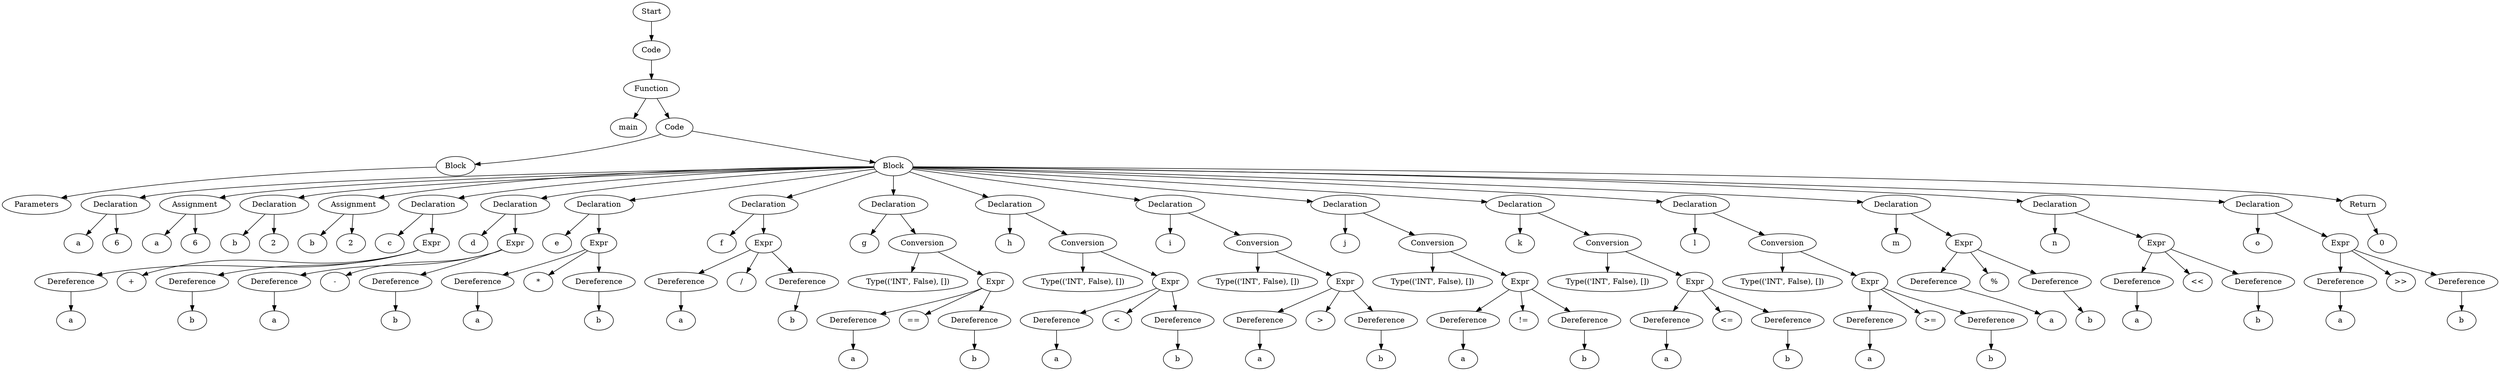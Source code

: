 digraph AST {
  "131770533167744" [label="Start"];
  "131770533167744" -> "131770533167456";
  "131770533167456" [label="Code"];
  "131770533167456" -> "131770533167840";
  "131770533167840" [label="Function"];
  "131770533167840" -> "131770535116032";
  "131770533167840" -> "131770535115072";
  "131770535116032" [label="main"];
  "131770535115072" [label="Code"];
  "131770535115072" -> "131770531749392";
  "131770535115072" -> "131770531748912";
  "131770531749392" [label="Block"];
  "131770531749392" -> "131770535115648";
  "131770535115648" [label="Parameters"];
  "131770531748912" [label="Block"];
  "131770531748912" -> "131770535114160";
  "131770531748912" -> "131770530195216";
  "131770531748912" -> "131770530200016";
  "131770531748912" -> "131770530196080";
  "131770531748912" -> "131770530187152";
  "131770531748912" -> "131770530193104";
  "131770531748912" -> "131770530196896";
  "131770531748912" -> "131770531751456";
  "131770531748912" -> "131770531931536";
  "131770531748912" -> "131770531927312";
  "131770531748912" -> "131770531932496";
  "131770531748912" -> "131770530618176";
  "131770531748912" -> "131770530620480";
  "131770531748912" -> "131770530622784";
  "131770531748912" -> "131770530625088";
  "131770531748912" -> "131770530627392";
  "131770531748912" -> "131770530629760";
  "131770531748912" -> "131770530631872";
  "131770535114160" [label="Declaration"];
  "131770535114160" -> "131770535115408";
  "131770535114160" -> "131770530174128";
  "131770535115408" [label="a"];
  "131770530174128" [label="6"];
  "131770530195216" [label="Assignment"];
  "131770530195216" -> "131770530197328";
  "131770530195216" -> "131770530201216";
  "131770530197328" [label="a"];
  "131770530201216" [label="6"];
  "131770530200016" [label="Declaration"];
  "131770530200016" -> "131770530201072";
  "131770530200016" -> "131770530199008";
  "131770530201072" [label="b"];
  "131770530199008" [label="2"];
  "131770530196080" [label="Assignment"];
  "131770530196080" -> "131770530196992";
  "131770530196080" -> "131770530188400";
  "131770530196992" [label="b"];
  "131770530188400" [label="2"];
  "131770530187152" [label="Declaration"];
  "131770530187152" -> "131770530192000";
  "131770530187152" -> "131770530194592";
  "131770530192000" [label="c"];
  "131770530194592" [label="Expr"];
  "131770530194592" -> "131770530326144";
  "131770530194592" -> "131770530189120";
  "131770530194592" -> "131770529900928";
  "131770530326144" [label="Dereference"];
  "131770530326144" -> "131770530190224";
  "131770530190224" [label="a"];
  "131770530189120" [label="+"];
  "131770529900928" [label="Dereference"];
  "131770529900928" -> "131770530187584";
  "131770530187584" [label="b"];
  "131770530193104" [label="Declaration"];
  "131770530193104" -> "131770530190608";
  "131770530193104" -> "131770530188256";
  "131770530190608" [label="d"];
  "131770530188256" [label="Expr"];
  "131770530188256" -> "131770530224864";
  "131770530188256" -> "131770530189216";
  "131770530188256" -> "131770530220544";
  "131770530224864" [label="Dereference"];
  "131770530224864" -> "131770530191712";
  "131770530191712" [label="a"];
  "131770530189216" [label="-"];
  "131770530220544" [label="Dereference"];
  "131770530220544" -> "131770530186768";
  "131770530186768" [label="b"];
  "131770530196896" [label="Declaration"];
  "131770530196896" -> "131770531748816";
  "131770530196896" -> "131770531750592";
  "131770531748816" [label="e"];
  "131770531750592" [label="Expr"];
  "131770531750592" -> "131770535114208";
  "131770531750592" -> "131770531747568";
  "131770531750592" -> "131770535114688";
  "131770535114208" [label="Dereference"];
  "131770535114208" -> "131770531749056";
  "131770531749056" [label="a"];
  "131770531747568" [label="*"];
  "131770535114688" [label="Dereference"];
  "131770535114688" -> "131770531754432";
  "131770531754432" [label="b"];
  "131770531751456" [label="Declaration"];
  "131770531751456" -> "131770531747328";
  "131770531751456" -> "131770531749008";
  "131770531747328" [label="f"];
  "131770531749008" [label="Expr"];
  "131770531749008" -> "131770535110464";
  "131770531749008" -> "131770531935088";
  "131770531749008" -> "131770535114352";
  "131770535110464" [label="Dereference"];
  "131770535110464" -> "131770531753616";
  "131770531753616" [label="a"];
  "131770531935088" [label="/"];
  "131770535114352" [label="Dereference"];
  "131770535114352" -> "131770531936144";
  "131770531936144" [label="b"];
  "131770531931536" [label="Declaration"];
  "131770531931536" -> "131770531933648";
  "131770531931536" -> "131770531937248";
  "131770531933648" [label="g"];
  "131770531937248" [label="Conversion"];
  "131770531937248" -> "131770531930144";
  "131770531937248" -> "131770531933840";
  "131770531930144" [label="Type(('INT', False), [])"];
  "131770531933840" [label="Expr"];
  "131770531933840" -> "131770531933456";
  "131770531933840" -> "131770531928224";
  "131770531933840" -> "131770531930336";
  "131770531933456" [label="Dereference"];
  "131770531933456" -> "131770531932976";
  "131770531932976" [label="a"];
  "131770531928224" [label="=="];
  "131770531930336" [label="Dereference"];
  "131770531930336" -> "131770531932112";
  "131770531932112" [label="b"];
  "131770531927312" [label="Declaration"];
  "131770531927312" -> "131770531937584";
  "131770531927312" -> "131770531931680";
  "131770531937584" [label="h"];
  "131770531931680" [label="Conversion"];
  "131770531931680" -> "131770531936288";
  "131770531931680" -> "131770531934032";
  "131770531936288" [label="Type(('INT', False), [])"];
  "131770531934032" [label="Expr"];
  "131770531934032" -> "131770531935664";
  "131770531934032" -> "131770531935424";
  "131770531934032" -> "131770531936192";
  "131770531935664" [label="Dereference"];
  "131770531935664" -> "131770531935232";
  "131770531935232" [label="a"];
  "131770531935424" [label="<"];
  "131770531936192" [label="Dereference"];
  "131770531936192" -> "131770531936816";
  "131770531936816" [label="b"];
  "131770531932496" [label="Declaration"];
  "131770531932496" -> "131770531929520";
  "131770531932496" -> "131770531936480";
  "131770531929520" [label="i"];
  "131770531936480" [label="Conversion"];
  "131770531936480" -> "131770531749776";
  "131770531936480" -> "131770531935712";
  "131770531749776" [label="Type(('INT', False), [])"];
  "131770531935712" [label="Expr"];
  "131770531935712" -> "131770531931824";
  "131770531935712" -> "131770530230144";
  "131770531935712" -> "131770531926304";
  "131770531931824" [label="Dereference"];
  "131770531931824" -> "131770530227888";
  "131770530227888" [label="a"];
  "131770530230144" [label=">"];
  "131770531926304" [label="Dereference"];
  "131770531926304" -> "131770530230288";
  "131770530230288" [label="b"];
  "131770530618176" [label="Declaration"];
  "131770530618176" -> "131770530618656";
  "131770530618176" -> "131770531742720";
  "131770530618656" [label="j"];
  "131770531742720" [label="Conversion"];
  "131770531742720" -> "131770531747904";
  "131770531742720" -> "131770530618944";
  "131770531747904" [label="Type(('INT', False), [])"];
  "131770530618944" [label="Expr"];
  "131770530618944" -> "131770531933168";
  "131770530618944" -> "131770530619568";
  "131770530618944" -> "131770531938160";
  "131770531933168" [label="Dereference"];
  "131770531933168" -> "131770530619520";
  "131770530619520" [label="a"];
  "131770530619568" [label="!="];
  "131770531938160" [label="Dereference"];
  "131770531938160" -> "131770530620096";
  "131770530620096" [label="b"];
  "131770530620480" [label="Declaration"];
  "131770530620480" -> "131770530620960";
  "131770530620480" -> "131770531748192";
  "131770530620960" [label="k"];
  "131770531748192" [label="Conversion"];
  "131770531748192" -> "131770531749296";
  "131770531748192" -> "131770530621248";
  "131770531749296" [label="Type(('INT', False), [])"];
  "131770530621248" [label="Expr"];
  "131770530621248" -> "131770531936864";
  "131770530621248" -> "131770530621872";
  "131770530621248" -> "131770531925968";
  "131770531936864" [label="Dereference"];
  "131770531936864" -> "131770530621824";
  "131770530621824" [label="a"];
  "131770530621872" [label="<="];
  "131770531925968" [label="Dereference"];
  "131770531925968" -> "131770530622400";
  "131770530622400" [label="b"];
  "131770530622784" [label="Declaration"];
  "131770530622784" -> "131770530623264";
  "131770530622784" -> "131770531748336";
  "131770530623264" [label="l"];
  "131770531748336" [label="Conversion"];
  "131770531748336" -> "131770531750544";
  "131770531748336" -> "131770530623552";
  "131770531750544" [label="Type(('INT', False), [])"];
  "131770530623552" [label="Expr"];
  "131770530623552" -> "131770531931248";
  "131770530623552" -> "131770530624176";
  "131770530623552" -> "131770531927600";
  "131770531931248" [label="Dereference"];
  "131770531931248" -> "131770530624128";
  "131770530624128" [label="a"];
  "131770530624176" [label=">="];
  "131770531927600" [label="Dereference"];
  "131770531927600" -> "131770530624704";
  "131770530624704" [label="b"];
  "131770530625088" [label="Declaration"];
  "131770530625088" -> "131770530625568";
  "131770530625088" -> "131770530625856";
  "131770530625568" [label="m"];
  "131770530625856" [label="Expr"];
  "131770530625856" -> "131770531937488";
  "131770530625856" -> "131770530626480";
  "131770530625856" -> "131770531926976";
  "131770531937488" [label="Dereference"];
  "131770531937488" -> "131770530626432";
  "131770530626432" [label="a"];
  "131770530626480" [label="%"];
  "131770531926976" [label="Dereference"];
  "131770531926976" -> "131770530627008";
  "131770530627008" [label="b"];
  "131770530627392" [label="Declaration"];
  "131770530627392" -> "131770530627936";
  "131770530627392" -> "131770530628224";
  "131770530627936" [label="n"];
  "131770530628224" [label="Expr"];
  "131770530628224" -> "131770531929088";
  "131770530628224" -> "131770530628848";
  "131770530628224" -> "131770531927888";
  "131770531929088" [label="Dereference"];
  "131770531929088" -> "131770530628800";
  "131770530628800" [label="a"];
  "131770530628848" [label="<<"];
  "131770531927888" [label="Dereference"];
  "131770531927888" -> "131770530629376";
  "131770530629376" [label="b"];
  "131770530629760" [label="Declaration"];
  "131770530629760" -> "131770530630240";
  "131770530629760" -> "131770530630528";
  "131770530630240" [label="o"];
  "131770530630528" [label="Expr"];
  "131770530630528" -> "131770531930576";
  "131770530630528" -> "131770530631152";
  "131770530630528" -> "131770531934656";
  "131770531930576" [label="Dereference"];
  "131770531930576" -> "131770530631104";
  "131770530631104" [label="a"];
  "131770530631152" [label=">>"];
  "131770531934656" [label="Dereference"];
  "131770531934656" -> "131770530631680";
  "131770530631680" [label="b"];
  "131770530631872" [label="Return"];
  "131770530631872" -> "131770530632592";
  "131770530632592" [label="0"];
}
